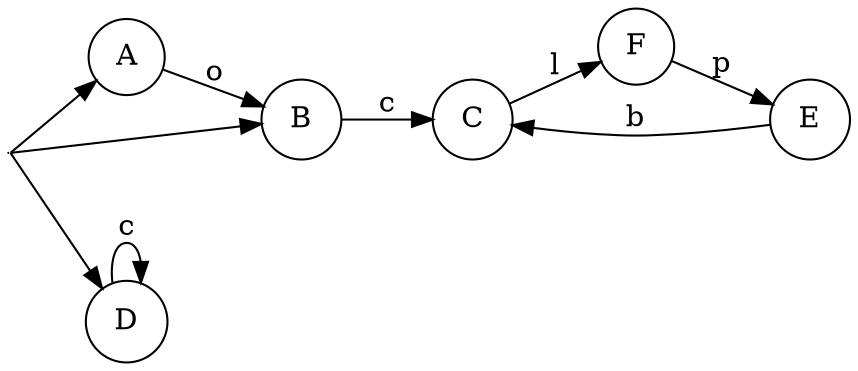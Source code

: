 digraph Automate {
    rankdir=LR;
    node[shape=point, width=0];start;
    node[shape=circle]A,B,C,D,E,F;   
    node[shape=doublecircle]E,C,F,D;
    start->A,B,D;
    A->B [label="o"];
    B->C [label="c"];
    C->F [label="l"];
    E->C [label="b"];
    D->D [label="c"];
    F->E [label="p"];
}